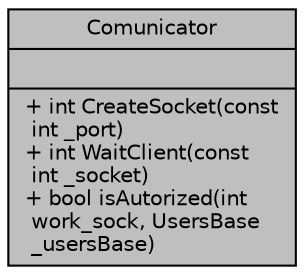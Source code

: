 digraph "Comunicator"
{
 // LATEX_PDF_SIZE
  edge [fontname="Helvetica",fontsize="10",labelfontname="Helvetica",labelfontsize="10"];
  node [fontname="Helvetica",fontsize="10",shape=record];
  Node1 [label="{Comunicator\n||+ int CreateSocket(const\l int _port)\l+ int WaitClient(const\l int _socket)\l+ bool isAutorized(int\l work_sock, UsersBase\l _usersBase)\l}",height=0.2,width=0.4,color="black", fillcolor="grey75", style="filled", fontcolor="black",tooltip="Класс Comunicator."];
}

